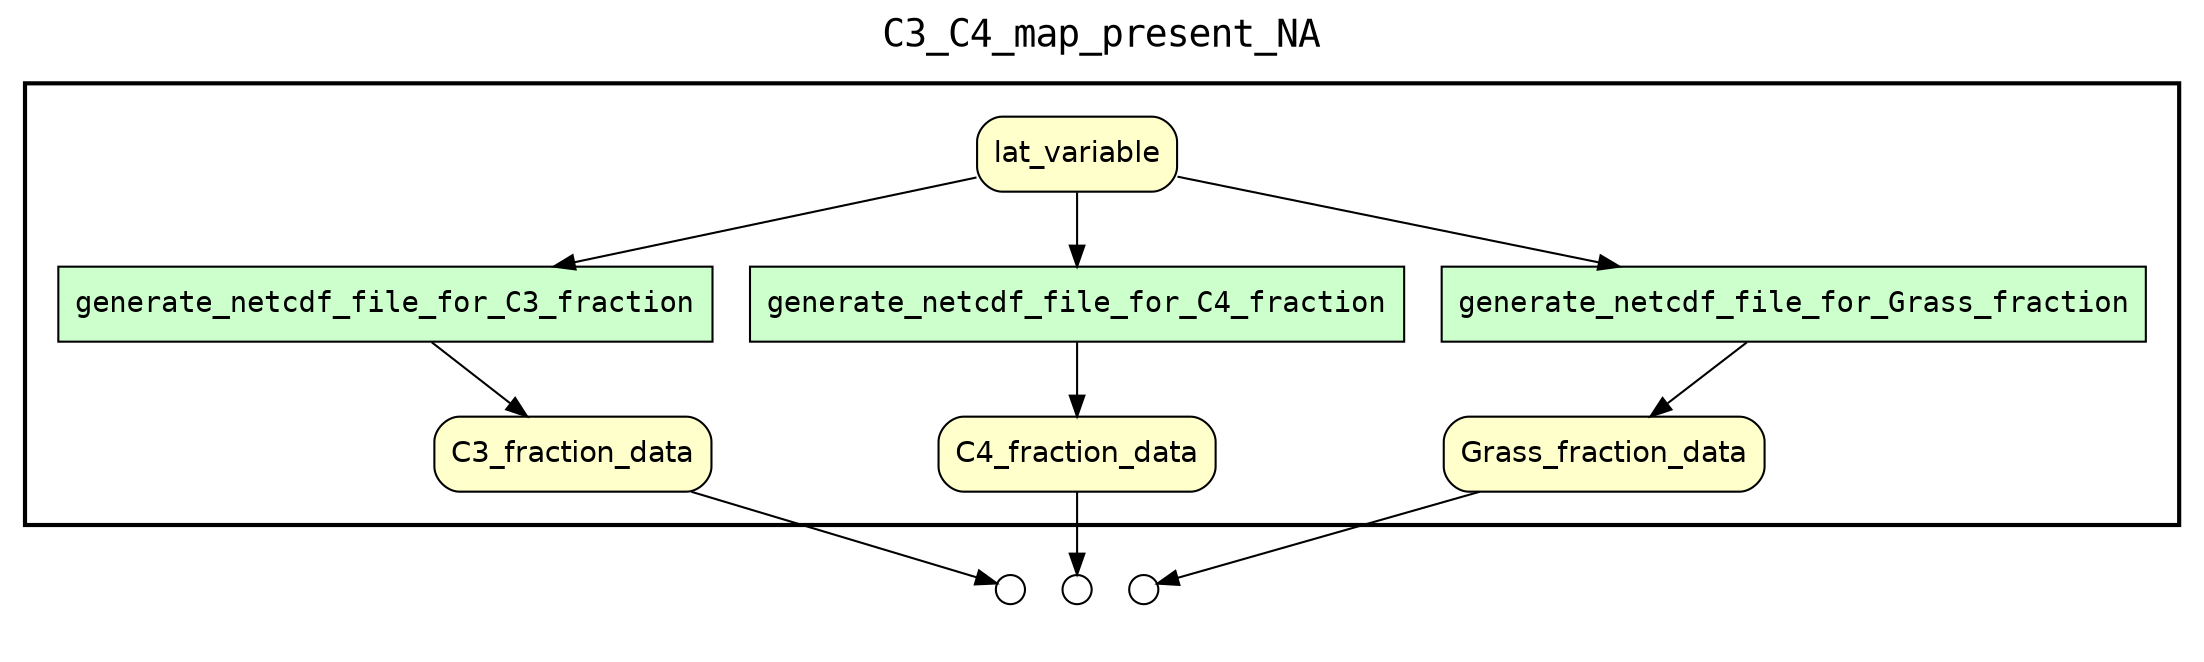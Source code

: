 
digraph yw_data_view {
rankdir=TB
fontname=Courier; fontsize=18; labelloc=t
label="C3_C4_map_present_NA"
subgraph cluster_workflow { label=""; color=black; penwidth=2
subgraph cluster_workflow_inner { label=""; color=white
node[shape=box style="filled" fillcolor="#CCFFCC" peripheries=1 fontname=Courier]
generate_netcdf_file_for_C3_fraction
generate_netcdf_file_for_C4_fraction
generate_netcdf_file_for_Grass_fraction
node[shape=box style="filled" fillcolor="#CCFFCC" peripheries=1 fontname=Courier]
node[shape=box style="rounded,filled" fillcolor="#FFFFCC" peripheries=1 fontname=Helvetica]
lat_variable
C3_fraction_data
C4_fraction_data
Grass_fraction_data
node[shape=box style="rounded,filled" fillcolor="#FFFFFF" peripheries=1 fontname=Helvetica]
}}
subgraph cluster_inflows { label=""; color=white; penwidth=2
subgraph cluster_inflows_inner { label=""; color=white
node[shape=circle fillcolor="#FFFFFF" peripheries=1 width=0.2]
}}
subgraph cluster_outflows { label=""; color=white; penwidth=2
subgraph cluster_outflows_inner { label=""; color=white
node[shape=circle fillcolor="#FFFFFF" peripheries=1 width=0.2]
Grass_fraction_data_outflow [label=""]
C4_fraction_data_outflow [label=""]
C3_fraction_data_outflow [label=""]
}}
generate_netcdf_file_for_Grass_fraction -> Grass_fraction_data
generate_netcdf_file_for_C4_fraction -> C4_fraction_data
generate_netcdf_file_for_C3_fraction -> C3_fraction_data
lat_variable -> generate_netcdf_file_for_C3_fraction
lat_variable -> generate_netcdf_file_for_C4_fraction
lat_variable -> generate_netcdf_file_for_Grass_fraction
Grass_fraction_data -> Grass_fraction_data_outflow
C4_fraction_data -> C4_fraction_data_outflow
C3_fraction_data -> C3_fraction_data_outflow
}

